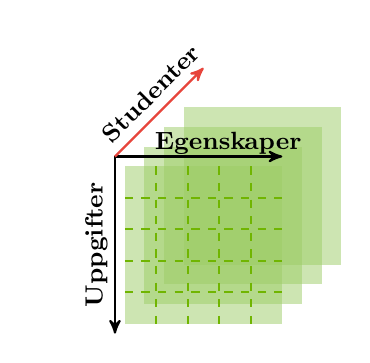 \definecolor{klight_green_400}{RGB}{156, 204, 101}
\definecolor{YATA_green}{RGB}{112, 181, 1}
\definecolor{Google_Red}{RGB}{231,69,60}

\newcommand\widthx{4}
\newcommand\heighty{4}



\begin{tikzpicture}[x=0.25cm, y=0.25cm, ->,>=stealth',auto, thick] 

\tikzset{%
  data part/.style={
    rectangle,
    %Change fill for draw if you want boarders
    fill,
    text=white,
    opacity=0.5,
    fill=klight_green_400,
    thick,
    minimum width=2cm,
    minimum height=2cm
  },
  text part/.style={
    opacity=1,
    text=black,
    text height=0.25cm,
  },
  text2 part/.style={
    opacity=1,
    text=black,
    rotate=65,
  },
}

% User squared
%\node [data part/.try] (layer2) at (4,4) {};
\node [data part/.try] (layer2) at (3,3) {};
\node [data part/.try] (layer2) at (2,2) {};
\node [data part/.try] (layer2) at (1,1) {};
\node [data part/.try] (layer1) at (0,0) {};

% Home made axis
\draw (-4.5,4.5) -- (4,4.5);
\draw (-4.5,4.5) -- (-4.5,-4.5);
\draw[color=Google_Red] (-4.5,4.5) -- (0,9);

% Name of axies
\node[text part/.try] at (1.25,5.25) {\small $\textbf{Egenskaper}$};
\node[text part/.try, rotate=45] at (-2.75,7.75) {\small $\textbf{Studenter}$};
\node[text part/.try, rotate=90] at (-5.5,0) {\small $\textbf{Uppgifter}$};

% 3 boxes per line
%\draw [dashed, color=YATA_green, -] (-4,1.5) -- (4,1.5);
%\draw [dashed, color=YATA_green, -] (-4,-1.5) -- (4,-1.5);
%\draw [dashed, color=YATA_green, -] (-1.5,-4) -- (-1.5,4);
%\draw [dashed, color=YATA_green, -] (1.5,-4) -- (1.5,4);

% 4 boxer per line
%\draw [dashed, color=YATA_green, -] (-4,2) -- (4,2);
%\draw [dashed, color=YATA_green, -] (-4,0) -- (4,0);
%\draw [dashed, color=YATA_green, -] (-4,-2) -- (4,-2);

%\draw [dashed, color=YATA_green, -] (-2,4) -- (-2,-4);
%\draw [dashed, color=YATA_green, -] (0,4) -- (0,-4);
%\draw [dashed, color=YATA_green, -] (2,4) -- (2,-4);

\draw [dashed, color=YATA_green, -] (-4,2.4) -- (4,2.4);
\draw [dashed, color=YATA_green, -] (-4,0.8) -- (4,0.8);
\draw [dashed, color=YATA_green, -] (-4,-0.8) -- (4,-0.8);
\draw [dashed, color=YATA_green, -] (-4,-2.4) -- (4,-2.4);

\draw [dashed, color=YATA_green, -] (-2.4, 4) -- (-2.4,-4);
\draw [dashed, color=YATA_green, -] (-0.8,4) -- (-0.8,-4);
\draw [dashed, color=YATA_green, -] (0.8,4) -- (0.8,-4);
\draw [dashed, color=YATA_green, -] (2.4,4) -- (2.4,-4);







% Connect them 
\path[main line/.style={font=\sffamily\small}];
    % YATA Flow
    %(YATA) edge node [left] {} (YATAData)

    
\end{tikzpicture}